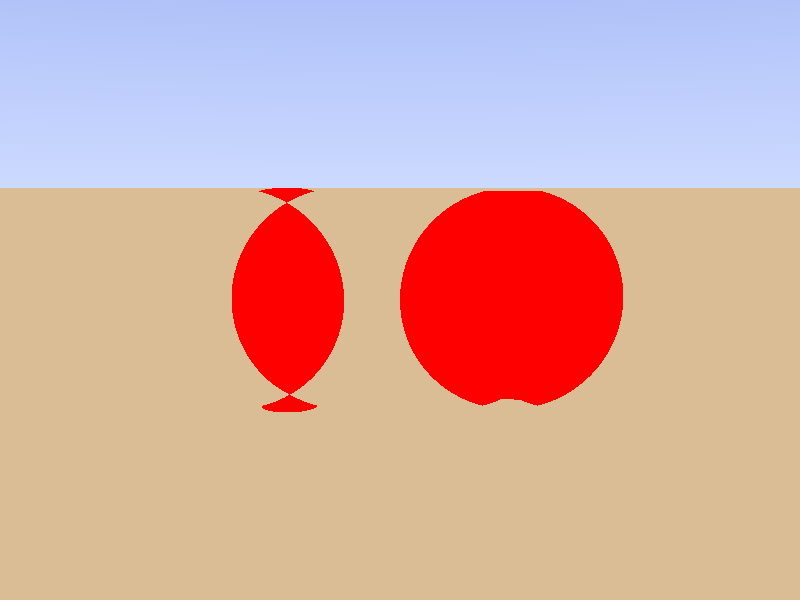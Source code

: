 // Persistence of Vision Ray Tracer Scene Description File
// File: ?.pov
// Vers: 3.6
// Desc: Basic Scene Example
// Date: mm/dd/yy
// Auth: ?
//

#version 3.6;

#include "colors.inc"

global_settings {
  assumed_gamma 1.0
}

// ----------------------------------------

camera
{
  location  <0.0, 1, -8.0>
  direction 1.5*z
  right     x*image_width/image_height
  look_at   <0.0, 0.0,  0.0>
}

sky_sphere {
  pigment {
    gradient y
    color_map {
      [0.0 rgb <0.6,0.7,1.0>]
      [0.7 rgb <0.0,0.1,0.8>]
    }
  }
}

light_source {
  <0, 0, 0>            // light's position (translated below)
  color rgb <1, 1, 1>  // light's color
  translate <-30, 30, -30>
//  shadowless
}

// ----------------------------------------

plane
{
  y, -1
  pigment { color rgb <0.7,0.5,0.3> }
}

intersection
{
	sphere
	{
		0, 1
	}
	torus
	{
		0.5, 1
	}
	plane
	{
		-z,0
	}
	texture
	{
		pigment
		{
			color rgb <1,0,0,>
		}
	}
	translate x * 1
}

difference
{
	sphere
	{
		0, 1
	}
	torus
	{
		0.5, 1
	}
	plane
	{
		-z,0
	}
	texture
	{
		pigment
		{
			color rgb <1,0,0,>
		}
	}
	translate x * -1
}

/*
difference
//intersection
{
	box
	{
		<0,0,0>,
		<2,2,2>
	}
	sor
	{
		7,
		<06.1,-11.3>
		<06.1,-11.3>
		<16.0,00.0>
		<25.6,28.3>
		<19.7,57.6>
		<00.0,80.0>
		<00.0,80.0>
		scale 1/40
	}
	texture
	{
		pigment
		{
			color rgb <1,0,0,>
		}
	}
	translate x * -3
}
*/